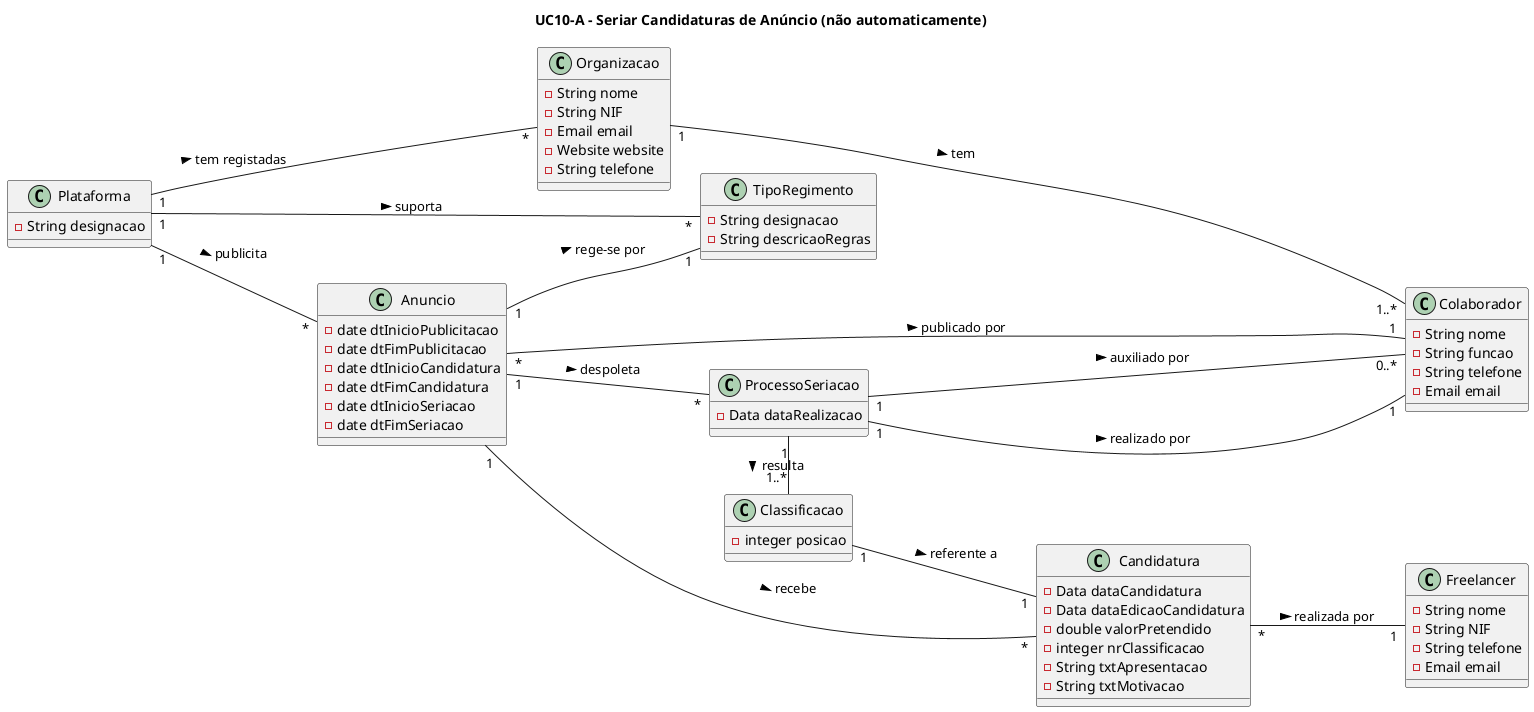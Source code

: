 @startuml
left to right direction

title UC10-A - Seriar Candidaturas de Anúncio (não automaticamente)

class Plataforma{
    -String designacao
}

class Anuncio{
    -date dtInicioPublicitacao
    -date dtFimPublicitacao
    -date dtInicioCandidatura
    -date dtFimCandidatura
    -date dtInicioSeriacao
    -date dtFimSeriacao
}

class Organizacao{
  -String nome 
  -String NIF
  -Email email 
  -Website website
  -String telefone
}

class TipoRegimento{
  -String designacao
  -String descricaoRegras
}

class Colaborador{
    -String nome
    -String funcao
    -String telefone
    -Email email
}

class ProcessoSeriacao{
    -Data dataRealizacao
}

class Classificacao{
    -integer posicao
}

class Candidatura{
    -Data dataCandidatura
    -Data dataEdicaoCandidatura
    -double valorPretendido
    -integer nrClassificacao
    -String txtApresentacao
    -String txtMotivacao
}

class Freelancer{
    -String nome
    -String NIF
    -String telefone
    -Email email
}

Candidatura "*" -- "1" Freelancer: realizada por >
Classificacao "1" -- "1" Candidatura: referente a >
ProcessoSeriacao "1"- "1..*" Classificacao: resulta >
Anuncio "1" - "*" ProcessoSeriacao: despoleta >
Plataforma "1" -- "*" Anuncio: publicita >
Plataforma "1" -- "*" Organizacao: tem registadas >
ProcessoSeriacao "1"- "1" Colaborador: realizado por  >
ProcessoSeriacao "1"-- "0..*" Colaborador: auxiliado por  >
Anuncio "*" ---- "1" Colaborador: publicado por >
Organizacao "1" -- "1..*" Colaborador: tem >
Anuncio "1" --- "*" Candidatura: recebe >
Plataforma "1" - "*" TipoRegimento: suporta >
Anuncio "1" -- "1" TipoRegimento: rege-se por >





@enduml